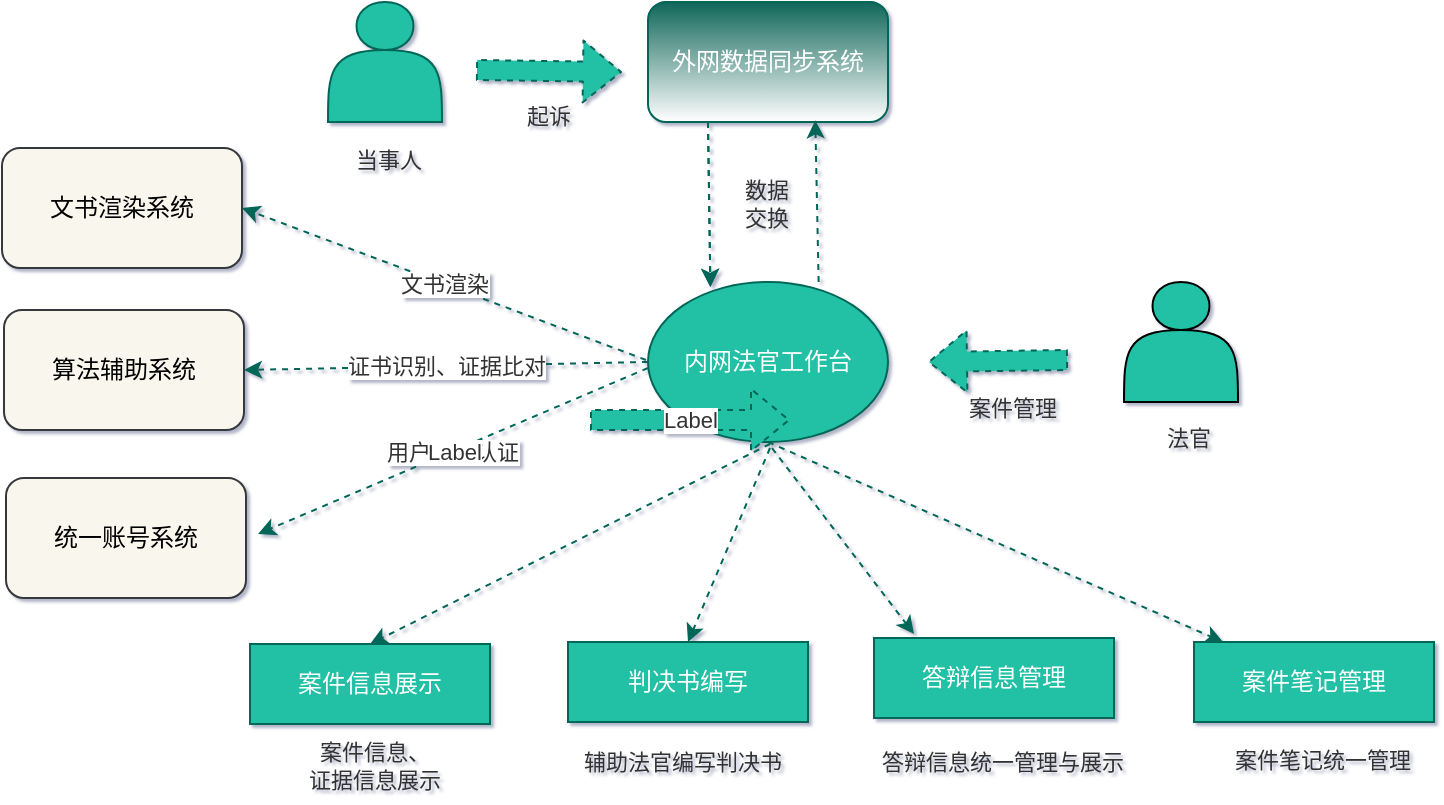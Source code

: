 <mxfile version="16.2.7" type="github">
  <diagram id="6I0OCvxSQrVGMHxT2VVA" name="Page-1">
    <mxGraphModel dx="3527" dy="640" grid="1" gridSize="1" guides="1" tooltips="1" connect="1" arrows="1" fold="1" page="1" pageScale="1" pageWidth="2339" pageHeight="3300" math="0" shadow="1">
      <root>
        <mxCell id="0" />
        <mxCell id="1" parent="0" />
        <mxCell id="APhI3Lt8eEszKTMGjxDB-1" value="" style="shape=actor;whiteSpace=wrap;html=1;fillColor=#21C0A5;strokeColor=#006658;fontColor=#5C5C5C;" vertex="1" parent="1">
          <mxGeometry x="110" y="150" width="57" height="60" as="geometry" />
        </mxCell>
        <mxCell id="APhI3Lt8eEszKTMGjxDB-2" value="外网数据同步系统" style="rounded=1;whiteSpace=wrap;html=1;fillColor=#106659;strokeColor=#006658;fontColor=#FFFFFF;gradientColor=#ffffff;" vertex="1" parent="1">
          <mxGeometry x="270" y="150" width="120" height="60" as="geometry" />
        </mxCell>
        <mxCell id="APhI3Lt8eEszKTMGjxDB-4" value="文书渲染系统" style="rounded=1;whiteSpace=wrap;html=1;fillColor=#f9f7ed;strokeColor=#36393d;" vertex="1" parent="1">
          <mxGeometry x="-53" y="223" width="120" height="60" as="geometry" />
        </mxCell>
        <mxCell id="APhI3Lt8eEszKTMGjxDB-5" value="算法辅助系统" style="rounded=1;whiteSpace=wrap;html=1;fillColor=#f9f7ed;strokeColor=#36393d;" vertex="1" parent="1">
          <mxGeometry x="-52" y="304" width="120" height="60" as="geometry" />
        </mxCell>
        <mxCell id="APhI3Lt8eEszKTMGjxDB-10" value="&lt;font color=&quot;#ffffff&quot;&gt;内网法官工作台&lt;/font&gt;" style="ellipse;whiteSpace=wrap;html=1;fillColor=#21C0A5;strokeColor=#006658;fontColor=#5C5C5C;" vertex="1" parent="1">
          <mxGeometry x="270" y="290" width="120" height="80" as="geometry" />
        </mxCell>
        <mxCell id="APhI3Lt8eEszKTMGjxDB-11" value="&lt;font color=&quot;#ffffff&quot;&gt;案件信息展示&lt;/font&gt;" style="rounded=0;whiteSpace=wrap;html=1;fillColor=#21C0A5;strokeColor=#006658;fontColor=#5C5C5C;" vertex="1" parent="1">
          <mxGeometry x="71" y="471" width="120" height="40" as="geometry" />
        </mxCell>
        <mxCell id="APhI3Lt8eEszKTMGjxDB-12" value="判决书编写" style="rounded=0;whiteSpace=wrap;html=1;fillColor=#21C0A5;strokeColor=#006658;fontColor=#FFFFFF;" vertex="1" parent="1">
          <mxGeometry x="230" y="470" width="120" height="40" as="geometry" />
        </mxCell>
        <mxCell id="APhI3Lt8eEszKTMGjxDB-13" value="答辩信息管理" style="rounded=0;whiteSpace=wrap;html=1;fillColor=#21C0A5;strokeColor=#006658;fontColor=#FFFFFF;" vertex="1" parent="1">
          <mxGeometry x="383" y="468" width="120" height="40" as="geometry" />
        </mxCell>
        <mxCell id="APhI3Lt8eEszKTMGjxDB-14" value="案件笔记管理" style="rounded=0;whiteSpace=wrap;html=1;fillColor=#21C0A5;strokeColor=#006658;fontColor=#FFFFFF;" vertex="1" parent="1">
          <mxGeometry x="543" y="470" width="120" height="40" as="geometry" />
        </mxCell>
        <mxCell id="APhI3Lt8eEszKTMGjxDB-26" value="" style="endArrow=classic;html=1;rounded=1;dashed=1;sketch=0;fontFamily=Helvetica;fontSize=11;fontColor=#FFFFFF;strokeColor=#006658;fillColor=#21C0A5;curved=0;exitX=0.5;exitY=1;exitDx=0;exitDy=0;" edge="1" parent="1" source="APhI3Lt8eEszKTMGjxDB-10" target="APhI3Lt8eEszKTMGjxDB-14">
          <mxGeometry relative="1" as="geometry">
            <mxPoint x="360" y="426" as="sourcePoint" />
            <mxPoint x="460" y="426" as="targetPoint" />
          </mxGeometry>
        </mxCell>
        <mxCell id="APhI3Lt8eEszKTMGjxDB-28" value="" style="endArrow=classic;html=1;rounded=1;dashed=1;sketch=0;fontFamily=Helvetica;fontSize=11;fontColor=#FFFFFF;strokeColor=#006658;fillColor=#21C0A5;curved=0;" edge="1" parent="1">
          <mxGeometry relative="1" as="geometry">
            <mxPoint x="332" y="373" as="sourcePoint" />
            <mxPoint x="403" y="466" as="targetPoint" />
          </mxGeometry>
        </mxCell>
        <mxCell id="APhI3Lt8eEszKTMGjxDB-31" value="" style="endArrow=classic;html=1;rounded=1;dashed=1;sketch=0;fontFamily=Helvetica;fontSize=11;fontColor=#FFFFFF;strokeColor=#006658;fillColor=#21C0A5;curved=0;entryX=0.5;entryY=0;entryDx=0;entryDy=0;" edge="1" parent="1" target="APhI3Lt8eEszKTMGjxDB-12">
          <mxGeometry relative="1" as="geometry">
            <mxPoint x="331" y="373" as="sourcePoint" />
            <mxPoint x="431" y="373" as="targetPoint" />
          </mxGeometry>
        </mxCell>
        <mxCell id="APhI3Lt8eEszKTMGjxDB-34" value="" style="endArrow=classic;html=1;rounded=1;dashed=1;sketch=0;fontFamily=Helvetica;fontSize=11;fontColor=#FFFFFF;strokeColor=#006658;fillColor=#21C0A5;curved=0;entryX=0.5;entryY=0;entryDx=0;entryDy=0;" edge="1" parent="1" target="APhI3Lt8eEszKTMGjxDB-11">
          <mxGeometry relative="1" as="geometry">
            <mxPoint x="331" y="371" as="sourcePoint" />
            <mxPoint x="202" y="392" as="targetPoint" />
          </mxGeometry>
        </mxCell>
        <mxCell id="APhI3Lt8eEszKTMGjxDB-41" value="案件信息、&lt;br&gt;证据信息展示" style="text;html=1;align=center;verticalAlign=middle;resizable=0;points=[];autosize=1;strokeColor=none;fillColor=none;fontSize=11;fontFamily=Helvetica;fontColor=#333333;" vertex="1" parent="1">
          <mxGeometry x="91" y="516" width="83" height="31" as="geometry" />
        </mxCell>
        <mxCell id="APhI3Lt8eEszKTMGjxDB-42" value="辅助法官编写判决书" style="text;html=1;align=center;verticalAlign=middle;resizable=0;points=[];autosize=1;strokeColor=none;fillColor=none;fontSize=11;fontFamily=Helvetica;fontColor=#333333;" vertex="1" parent="1">
          <mxGeometry x="227" y="521" width="119" height="18" as="geometry" />
        </mxCell>
        <mxCell id="APhI3Lt8eEszKTMGjxDB-43" value="答辩信息统一管理与展示" style="text;html=1;align=center;verticalAlign=middle;resizable=0;points=[];autosize=1;strokeColor=none;fillColor=none;fontSize=11;fontFamily=Helvetica;fontColor=#333333;" vertex="1" parent="1">
          <mxGeometry x="375" y="521" width="143" height="18" as="geometry" />
        </mxCell>
        <mxCell id="APhI3Lt8eEszKTMGjxDB-44" value="案件笔记统一管理" style="text;html=1;align=center;verticalAlign=middle;resizable=0;points=[];autosize=1;strokeColor=none;fillColor=none;fontSize=11;fontFamily=Helvetica;fontColor=#333333;" vertex="1" parent="1">
          <mxGeometry x="553" y="520" width="107" height="18" as="geometry" />
        </mxCell>
        <mxCell id="APhI3Lt8eEszKTMGjxDB-46" value="当事人" style="text;html=1;align=center;verticalAlign=middle;resizable=0;points=[];autosize=1;strokeColor=none;fillColor=none;fontSize=11;fontFamily=Helvetica;fontColor=#333333;" vertex="1" parent="1">
          <mxGeometry x="116" y="220" width="47" height="18" as="geometry" />
        </mxCell>
        <mxCell id="APhI3Lt8eEszKTMGjxDB-47" value="" style="shape=actor;whiteSpace=wrap;html=1;labelBackgroundColor=default;fontFamily=Helvetica;fontSize=11;fontColor=#333333;fillColor=#21C0A5;gradientColor=none;" vertex="1" parent="1">
          <mxGeometry x="508" y="290" width="57" height="60" as="geometry" />
        </mxCell>
        <mxCell id="APhI3Lt8eEszKTMGjxDB-48" value="法官" style="text;html=1;align=center;verticalAlign=middle;resizable=0;points=[];autosize=1;strokeColor=none;fillColor=none;fontSize=11;fontFamily=Helvetica;fontColor=#333333;" vertex="1" parent="1">
          <mxGeometry x="522" y="359" width="35" height="18" as="geometry" />
        </mxCell>
        <mxCell id="APhI3Lt8eEszKTMGjxDB-53" value="" style="endArrow=classic;html=1;rounded=1;dashed=1;sketch=0;fontFamily=Helvetica;fontSize=11;fontColor=#333333;strokeColor=#006658;fillColor=#21C0A5;curved=0;exitX=0.25;exitY=1;exitDx=0;exitDy=0;entryX=0.26;entryY=0.031;entryDx=0;entryDy=0;entryPerimeter=0;" edge="1" parent="1" source="APhI3Lt8eEszKTMGjxDB-2" target="APhI3Lt8eEszKTMGjxDB-10">
          <mxGeometry relative="1" as="geometry">
            <mxPoint x="246" y="250" as="sourcePoint" />
            <mxPoint x="346" y="250" as="targetPoint" />
          </mxGeometry>
        </mxCell>
        <mxCell id="APhI3Lt8eEszKTMGjxDB-55" value="" style="endArrow=classic;html=1;rounded=1;dashed=1;sketch=0;fontFamily=Helvetica;fontSize=11;fontColor=#333333;strokeColor=#006658;fillColor=#21C0A5;curved=0;exitX=0.25;exitY=1;exitDx=0;exitDy=0;entryX=0.26;entryY=0.031;entryDx=0;entryDy=0;entryPerimeter=0;" edge="1" parent="1">
          <mxGeometry relative="1" as="geometry">
            <mxPoint x="300" y="210" as="sourcePoint" />
            <mxPoint x="301.2" y="292.48" as="targetPoint" />
          </mxGeometry>
        </mxCell>
        <mxCell id="APhI3Lt8eEszKTMGjxDB-56" value="" style="edgeLabel;resizable=0;html=1;align=center;verticalAlign=middle;labelBackgroundColor=default;fontFamily=Helvetica;fontSize=11;fontColor=#333333;strokeColor=#21C0A5;fillColor=#21C0A5;gradientColor=none;" connectable="0" vertex="1" parent="APhI3Lt8eEszKTMGjxDB-55">
          <mxGeometry relative="1" as="geometry" />
        </mxCell>
        <mxCell id="APhI3Lt8eEszKTMGjxDB-57" value="" style="endArrow=classic;html=1;rounded=1;dashed=1;sketch=0;fontFamily=Helvetica;fontSize=11;fontColor=#333333;strokeColor=#006658;fillColor=#21C0A5;curved=0;entryX=0.697;entryY=0.986;entryDx=0;entryDy=0;entryPerimeter=0;exitX=0.711;exitY=0;exitDx=0;exitDy=0;exitPerimeter=0;" edge="1" parent="1" source="APhI3Lt8eEszKTMGjxDB-10" target="APhI3Lt8eEszKTMGjxDB-2">
          <mxGeometry relative="1" as="geometry">
            <mxPoint x="351" y="286" as="sourcePoint" />
            <mxPoint x="451" y="286" as="targetPoint" />
          </mxGeometry>
        </mxCell>
        <mxCell id="APhI3Lt8eEszKTMGjxDB-59" value="数据&lt;br&gt;交换" style="text;html=1;align=center;verticalAlign=middle;resizable=0;points=[];autosize=1;strokeColor=none;fillColor=none;fontSize=11;fontFamily=Helvetica;fontColor=#333333;" vertex="1" parent="1">
          <mxGeometry x="311" y="235" width="35" height="31" as="geometry" />
        </mxCell>
        <mxCell id="APhI3Lt8eEszKTMGjxDB-62" value="统一账号系统" style="rounded=1;whiteSpace=wrap;html=1;fillColor=#f9f7ed;strokeColor=#36393d;" vertex="1" parent="1">
          <mxGeometry x="-51" y="388" width="120" height="60" as="geometry" />
        </mxCell>
        <mxCell id="APhI3Lt8eEszKTMGjxDB-66" value="" style="endArrow=classic;html=1;rounded=1;dashed=1;sketch=0;fontFamily=Helvetica;fontSize=11;fontColor=#333333;strokeColor=#006658;fillColor=#21C0A5;curved=0;entryX=1;entryY=0.5;entryDx=0;entryDy=0;" edge="1" parent="1" target="APhI3Lt8eEszKTMGjxDB-4">
          <mxGeometry relative="1" as="geometry">
            <mxPoint x="269" y="329" as="sourcePoint" />
            <mxPoint x="336" y="312" as="targetPoint" />
          </mxGeometry>
        </mxCell>
        <mxCell id="APhI3Lt8eEszKTMGjxDB-67" value="文书渲染" style="edgeLabel;resizable=0;html=1;align=center;verticalAlign=middle;labelBackgroundColor=default;fontFamily=Helvetica;fontSize=11;fontColor=#333333;strokeColor=#21C0A5;fillColor=#106659;gradientColor=#ffffff;" connectable="0" vertex="1" parent="APhI3Lt8eEszKTMGjxDB-66">
          <mxGeometry relative="1" as="geometry" />
        </mxCell>
        <mxCell id="APhI3Lt8eEszKTMGjxDB-68" value="" style="endArrow=classic;html=1;rounded=1;dashed=1;sketch=0;fontFamily=Helvetica;fontSize=11;fontColor=#333333;strokeColor=#006658;fillColor=#21C0A5;curved=0;entryX=1;entryY=0.5;entryDx=0;entryDy=0;exitX=0;exitY=0.5;exitDx=0;exitDy=0;" edge="1" parent="1" source="APhI3Lt8eEszKTMGjxDB-10" target="APhI3Lt8eEszKTMGjxDB-5">
          <mxGeometry relative="1" as="geometry">
            <mxPoint x="236" y="312" as="sourcePoint" />
            <mxPoint x="336" y="312" as="targetPoint" />
          </mxGeometry>
        </mxCell>
        <mxCell id="APhI3Lt8eEszKTMGjxDB-69" value="证书识别、证据比对" style="edgeLabel;resizable=0;html=1;align=center;verticalAlign=middle;labelBackgroundColor=default;fontFamily=Helvetica;fontSize=11;fontColor=#333333;strokeColor=#21C0A5;fillColor=#106659;gradientColor=#ffffff;" connectable="0" vertex="1" parent="APhI3Lt8eEszKTMGjxDB-68">
          <mxGeometry relative="1" as="geometry" />
        </mxCell>
        <mxCell id="APhI3Lt8eEszKTMGjxDB-70" value="用户权限认证" style="endArrow=classic;html=1;rounded=1;dashed=1;sketch=0;fontFamily=Helvetica;fontSize=11;fontColor=#333333;strokeColor=#006658;fillColor=#21C0A5;curved=0;" edge="1" parent="1">
          <mxGeometry relative="1" as="geometry">
            <mxPoint x="270" y="333" as="sourcePoint" />
            <mxPoint x="75" y="416" as="targetPoint" />
          </mxGeometry>
        </mxCell>
        <mxCell id="APhI3Lt8eEszKTMGjxDB-71" value="Label" style="edgeLabel;resizable=0;html=1;align=center;verticalAlign=middle;labelBackgroundColor=default;fontFamily=Helvetica;fontSize=11;fontColor=#333333;strokeColor=#21C0A5;fillColor=#106659;gradientColor=#ffffff;" connectable="0" vertex="1" parent="APhI3Lt8eEszKTMGjxDB-70">
          <mxGeometry relative="1" as="geometry" />
        </mxCell>
        <mxCell id="APhI3Lt8eEszKTMGjxDB-74" value="" style="shape=flexArrow;endArrow=classic;html=1;rounded=1;dashed=1;sketch=0;fontFamily=Helvetica;fontSize=11;fontColor=#333333;strokeColor=#006658;fillColor=#21C0A5;curved=0;entryX=1;entryY=0.5;entryDx=0;entryDy=0;" edge="1" parent="1">
          <mxGeometry width="50" height="50" relative="1" as="geometry">
            <mxPoint x="480" y="329" as="sourcePoint" />
            <mxPoint x="410" y="330" as="targetPoint" />
          </mxGeometry>
        </mxCell>
        <mxCell id="APhI3Lt8eEszKTMGjxDB-82" value="" style="endArrow=classic;html=1;rounded=1;dashed=1;sketch=0;fontFamily=Helvetica;fontSize=11;fontColor=#333333;strokeColor=#006658;fillColor=#21C0A5;shape=flexArrow;curved=0;" edge="1" parent="1">
          <mxGeometry relative="1" as="geometry">
            <mxPoint x="241" y="359" as="sourcePoint" />
            <mxPoint x="341" y="359" as="targetPoint" />
          </mxGeometry>
        </mxCell>
        <mxCell id="APhI3Lt8eEszKTMGjxDB-83" value="Label" style="edgeLabel;resizable=0;html=1;align=center;verticalAlign=middle;labelBackgroundColor=default;fontFamily=Helvetica;fontSize=11;fontColor=#333333;strokeColor=#21C0A5;fillColor=#106659;gradientColor=#ffffff;" connectable="0" vertex="1" parent="APhI3Lt8eEszKTMGjxDB-82">
          <mxGeometry relative="1" as="geometry" />
        </mxCell>
        <mxCell id="APhI3Lt8eEszKTMGjxDB-84" value="" style="endArrow=classic;html=1;rounded=1;dashed=1;sketch=0;fontFamily=Helvetica;fontSize=11;fontColor=#333333;strokeColor=#006658;fillColor=#21C0A5;shape=flexArrow;curved=0;" edge="1" parent="1">
          <mxGeometry relative="1" as="geometry">
            <mxPoint x="184" y="184" as="sourcePoint" />
            <mxPoint x="257" y="185" as="targetPoint" />
          </mxGeometry>
        </mxCell>
        <mxCell id="APhI3Lt8eEszKTMGjxDB-86" value="起诉" style="text;html=1;align=center;verticalAlign=middle;resizable=0;points=[];autosize=1;strokeColor=none;fillColor=none;fontSize=11;fontFamily=Helvetica;fontColor=#333333;" vertex="1" parent="1">
          <mxGeometry x="202" y="198" width="35" height="18" as="geometry" />
        </mxCell>
        <mxCell id="APhI3Lt8eEszKTMGjxDB-88" value="案件管理" style="text;html=1;align=center;verticalAlign=middle;resizable=0;points=[];autosize=1;strokeColor=none;fillColor=none;fontSize=11;fontFamily=Helvetica;fontColor=#333333;" vertex="1" parent="1">
          <mxGeometry x="422" y="344" width="59" height="18" as="geometry" />
        </mxCell>
      </root>
    </mxGraphModel>
  </diagram>
</mxfile>
